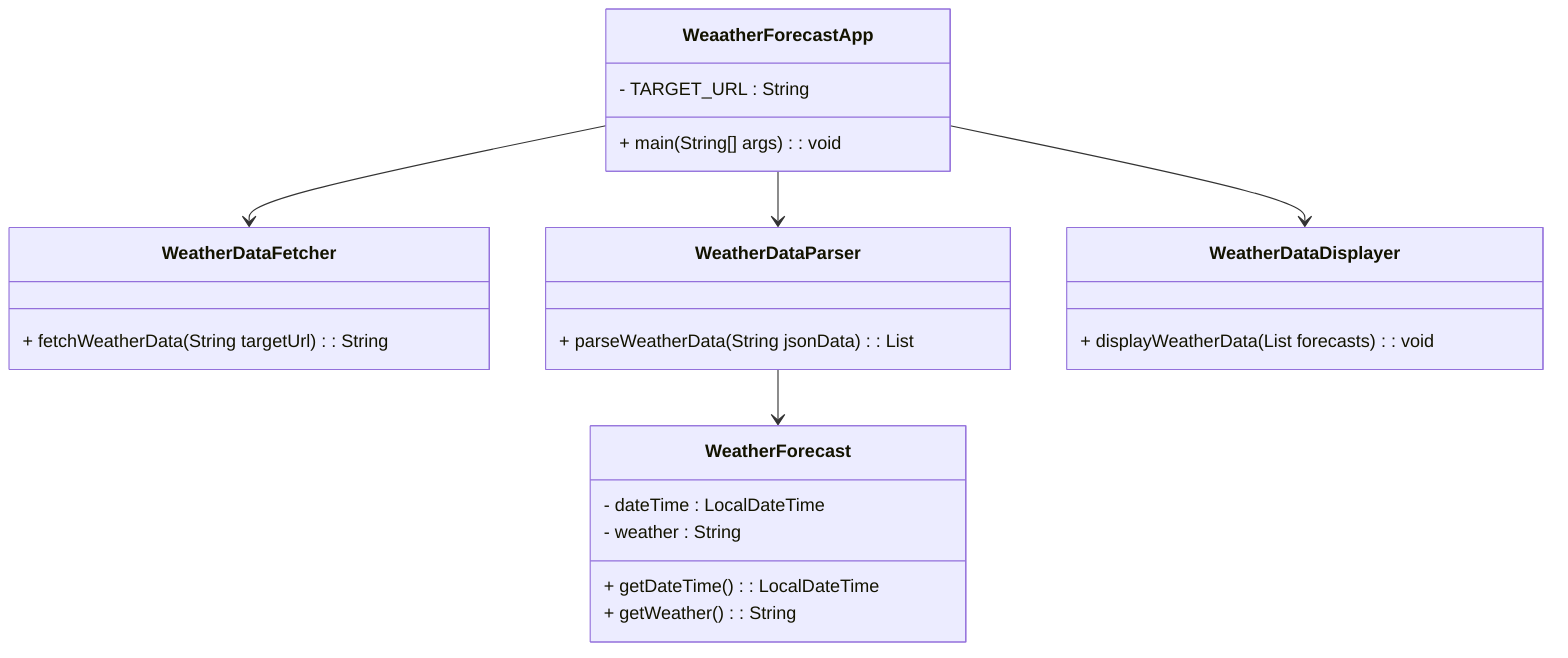 classDiagram
    class WeaatherForecastApp {
        - TARGET_URL : String
        + main(String[] args) : void
    }

    class WeatherDataFetcher {
        + fetchWeatherData(String targetUrl) : String
    }

    class WeatherDataParser {
        + parseWeatherData(String jsonData) : List<WeatherForecast>
    }

    class WeatherForecast {
        - dateTime : LocalDateTime
        - weather : String
        + getDateTime() : LocalDateTime
        + getWeather() : String
    }

    class WeatherDataDisplayer {
        + displayWeatherData(List<WeatherForecast> forecasts) : void
    }

    WeaatherForecastApp --> WeatherDataFetcher
    WeaatherForecastApp --> WeatherDataParser
    WeaatherForecastApp --> WeatherDataDisplayer
    WeatherDataParser --> WeatherForecast